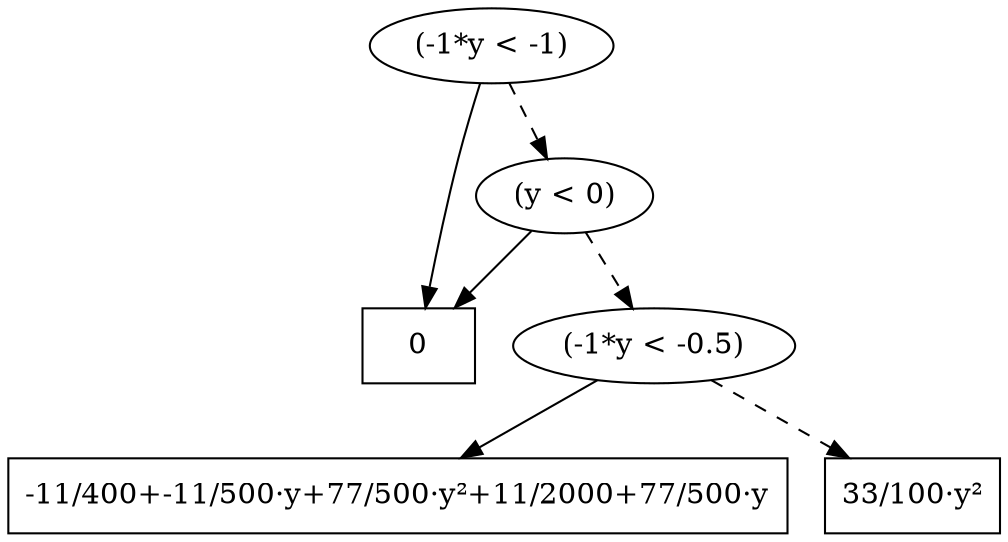 digraph G {
	rankdir = TB;
	124 [label="(-1*y < -1)", shape=""]
	124 -> 1
	124 -> 123 [style=dashed]
	{rank = same; 124;}
	1 [label="0", shape="box"]
	121 [label="(-1*y < -0.5)", shape=""]
	121 -> 120
	121 -> 114 [style=dashed]
	{rank = same; 1; 121;}
	123 [label="(y < 0)", shape=""]
	123 -> 1
	123 -> 121 [style=dashed]
	{rank = same; 123;}
	120 [label="-11/400+-11/500·y+77/500·y²+11/2000+77/500·y", shape="box"]
	114 [label="33/100·y²", shape="box"]
	{rank = same; 120; 114;}
}
